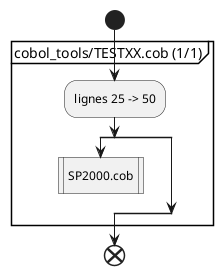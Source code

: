 
@startuml
start
partition cobol_tools/TESTXX.cob (1/1){

          :lignes 25 -> 50;
        	split 
	:SP2000.cob|
	detach
	split again
	end split
}

end
@enduml
